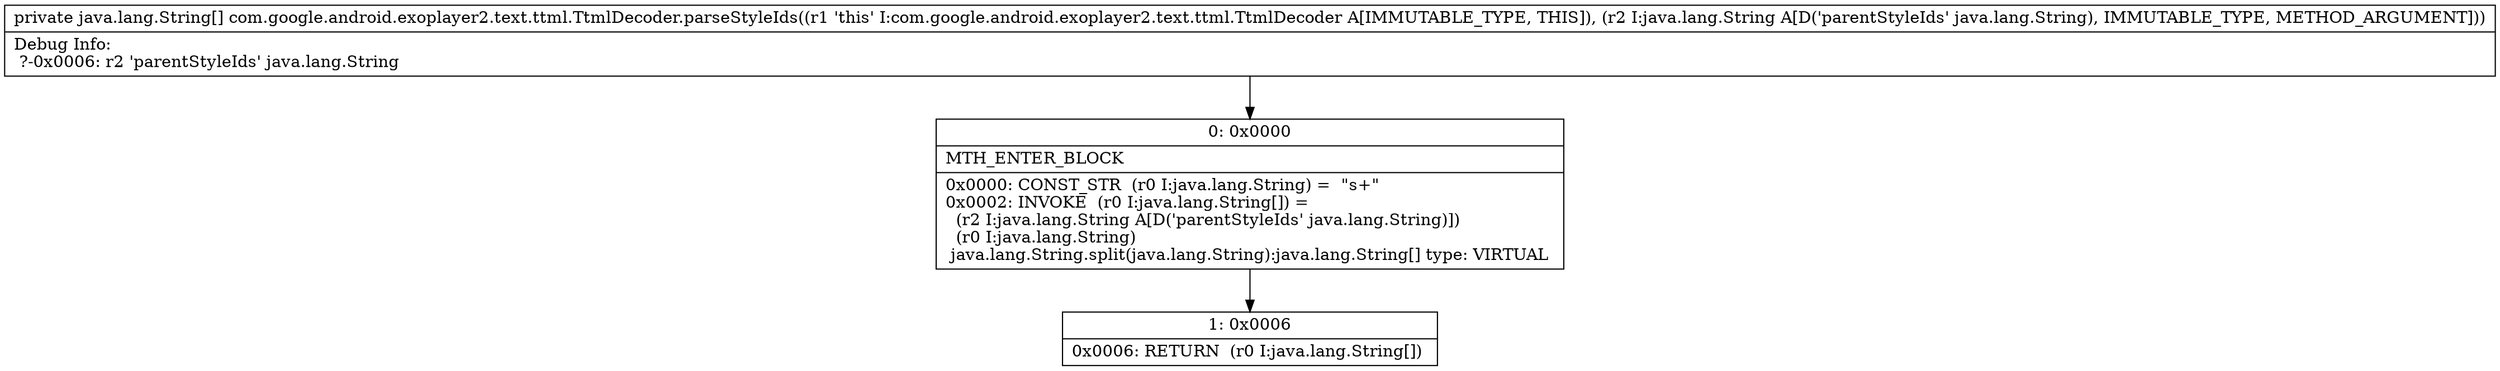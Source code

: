 digraph "CFG forcom.google.android.exoplayer2.text.ttml.TtmlDecoder.parseStyleIds(Ljava\/lang\/String;)[Ljava\/lang\/String;" {
Node_0 [shape=record,label="{0\:\ 0x0000|MTH_ENTER_BLOCK\l|0x0000: CONST_STR  (r0 I:java.lang.String) =  \"s+\" \l0x0002: INVOKE  (r0 I:java.lang.String[]) = \l  (r2 I:java.lang.String A[D('parentStyleIds' java.lang.String)])\l  (r0 I:java.lang.String)\l java.lang.String.split(java.lang.String):java.lang.String[] type: VIRTUAL \l}"];
Node_1 [shape=record,label="{1\:\ 0x0006|0x0006: RETURN  (r0 I:java.lang.String[]) \l}"];
MethodNode[shape=record,label="{private java.lang.String[] com.google.android.exoplayer2.text.ttml.TtmlDecoder.parseStyleIds((r1 'this' I:com.google.android.exoplayer2.text.ttml.TtmlDecoder A[IMMUTABLE_TYPE, THIS]), (r2 I:java.lang.String A[D('parentStyleIds' java.lang.String), IMMUTABLE_TYPE, METHOD_ARGUMENT]))  | Debug Info:\l  ?\-0x0006: r2 'parentStyleIds' java.lang.String\l}"];
MethodNode -> Node_0;
Node_0 -> Node_1;
}

